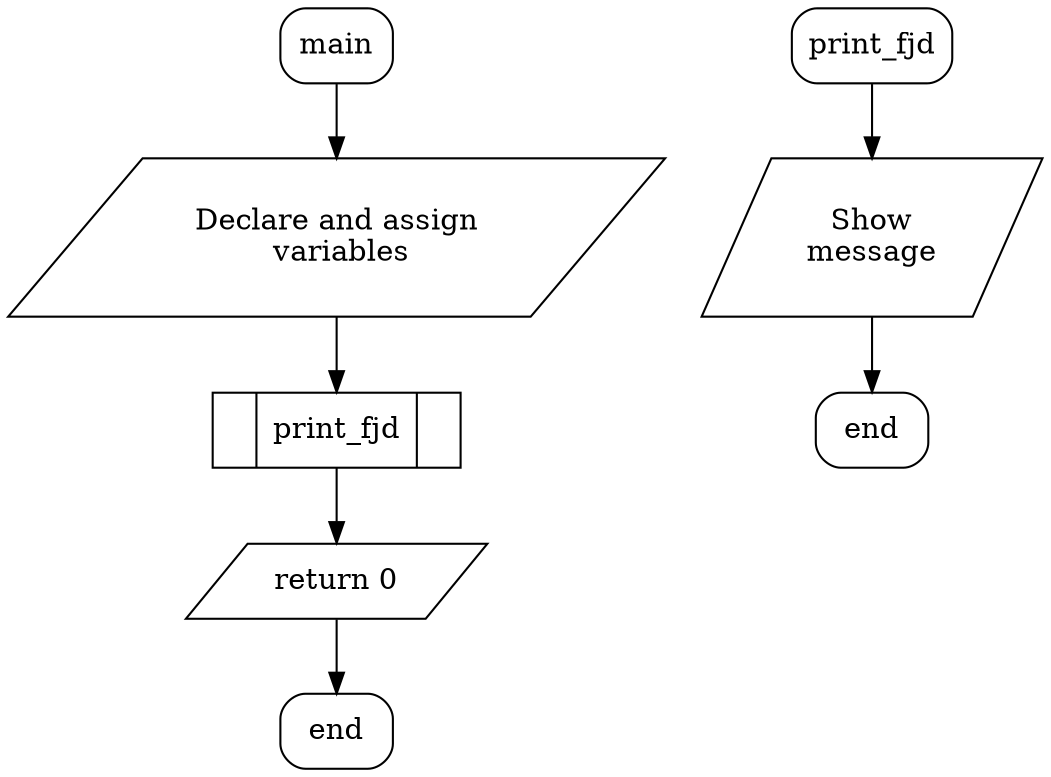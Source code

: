 digraph {
//    label="Simple currency convertor";

    node[shape="record"]
       print_fjd;
    node[shape="box", style="rounded"]
       main; end; start_fjd; end_fjd;
    node[shape="parallelogram", style=""]
       message; declare_variables;
//    node[shape="diamond", style=""]
//       if_valid;
 
    main -> declare_variables -> print_fjd -> os_return -> end;

    start_fjd -> message -> end_fjd;
    
//    input -> if_valid;
//    if_valid -> message[label="no"];
//    if_valid -> end[label="yes"];
//    message -> input;     
 
//    if_valid[label="Is input\nvalid?"]
    declare_variables[label="Declare and assign\n variables"]
    message[label="Show\nmessage"]
    os_return[label="return 0"]
//    input[label="Prompt\nfor input"]

    print_fjd [label="|print_fjd|"]
    start_fjd [label="print_fjd"]
    end_fjd [label="end"]
}